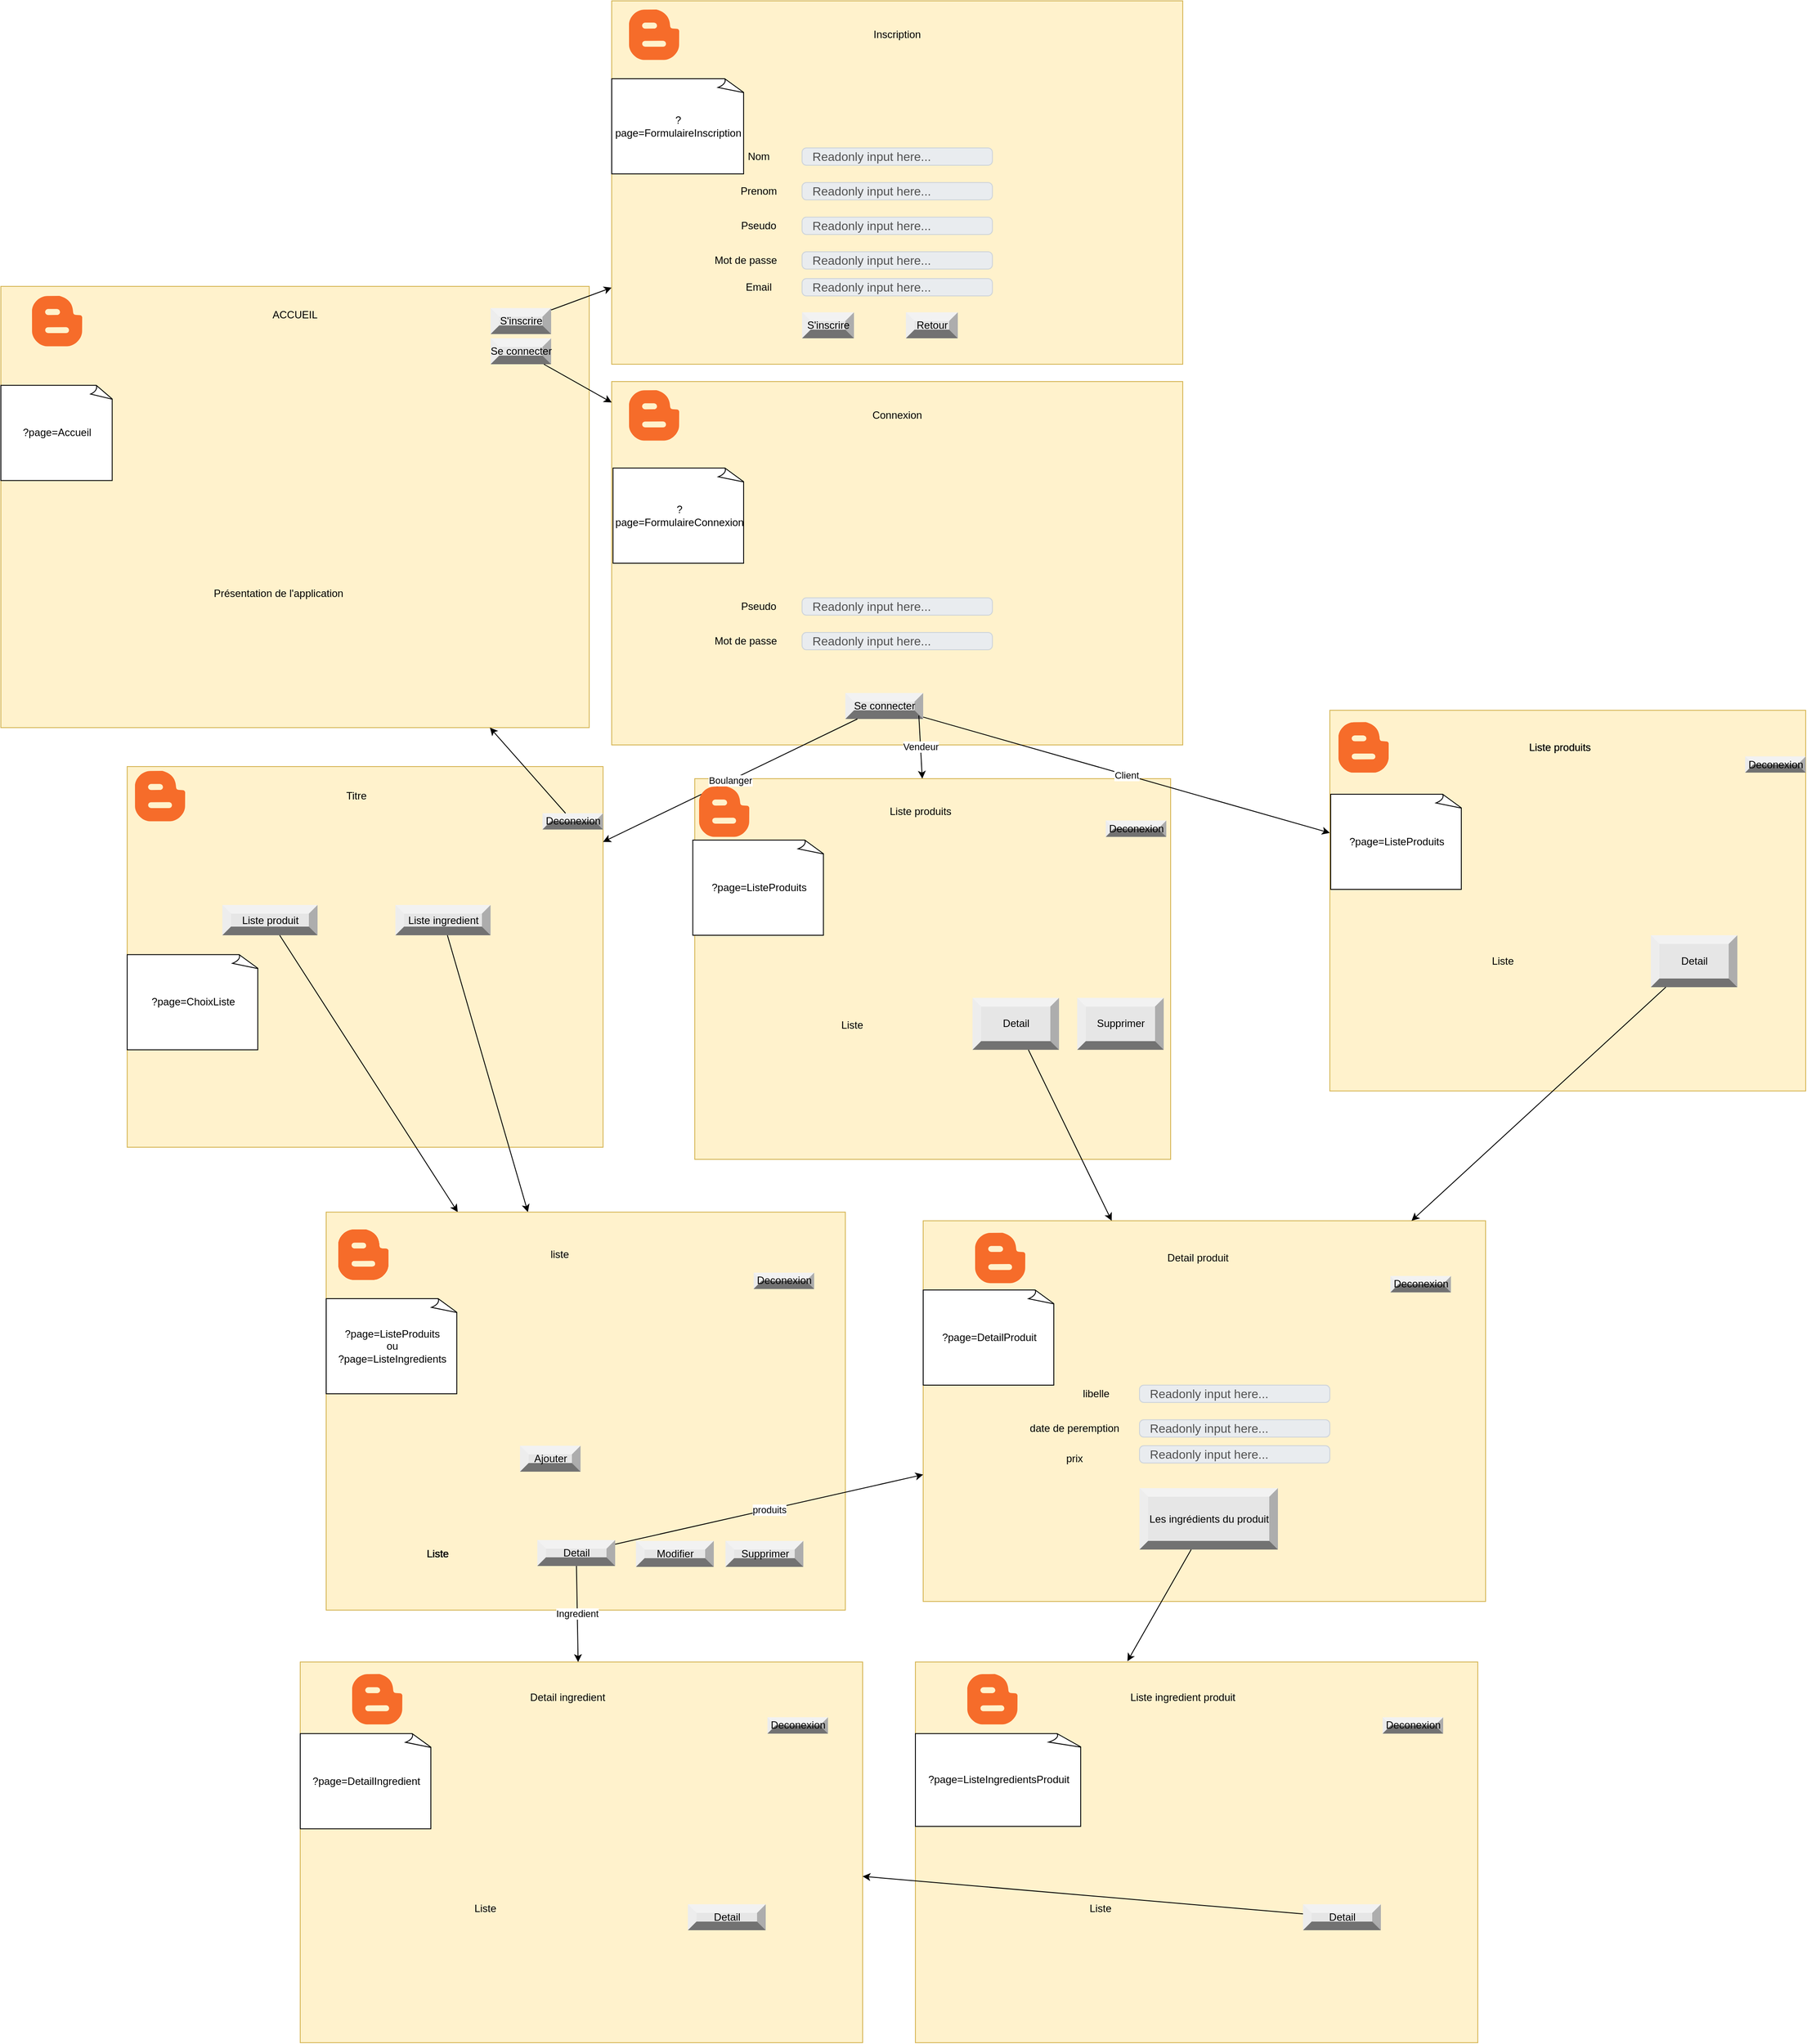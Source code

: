 <mxfile version="13.10.5"><diagram id="WcU_igJ47kIQhb02XPAl" name="Page-1"><mxGraphModel dx="865" dy="479" grid="1" gridSize="10" guides="1" tooltips="1" connect="1" arrows="1" fold="1" page="1" pageScale="1" pageWidth="827" pageHeight="1169" math="0" shadow="0"><root><mxCell id="0"/><mxCell id="1" parent="0"/><mxCell id="7FeP2VqmiO-ZSlt4aTHk-1" value="" style="rounded=0;whiteSpace=wrap;html=1;fillColor=#fff2cc;strokeColor=#d6b656;" vertex="1" parent="1"><mxGeometry x="330" y="670" width="680" height="510" as="geometry"/></mxCell><mxCell id="7FeP2VqmiO-ZSlt4aTHk-2" value="&lt;div&gt;ACCUEIL&lt;/div&gt;&lt;div&gt;&lt;br&gt;&lt;/div&gt;" style="text;html=1;strokeColor=none;fillColor=none;align=center;verticalAlign=middle;whiteSpace=wrap;rounded=0;" vertex="1" parent="1"><mxGeometry x="610" y="690" width="120" height="40" as="geometry"/></mxCell><mxCell id="7FeP2VqmiO-ZSlt4aTHk-3" value="" style="dashed=0;outlineConnect=0;html=1;align=center;labelPosition=center;verticalLabelPosition=bottom;verticalAlign=top;shape=mxgraph.weblogos.blogger;fillColor=#F66C2A;strokeColor=none" vertex="1" parent="1"><mxGeometry x="366" y="681" width="58" height="58.2" as="geometry"/></mxCell><mxCell id="7FeP2VqmiO-ZSlt4aTHk-4" value="&lt;div&gt;S'inscrire&lt;/div&gt;" style="labelPosition=center;verticalLabelPosition=middle;align=center;html=1;shape=mxgraph.basic.shaded_button;dx=10;fillColor=#E6E6E6;strokeColor=none;" vertex="1" parent="1"><mxGeometry x="896" y="695.1" width="70" height="30" as="geometry"/></mxCell><mxCell id="7FeP2VqmiO-ZSlt4aTHk-5" value="&lt;div&gt;Se connecter&lt;/div&gt;" style="labelPosition=center;verticalLabelPosition=middle;align=center;html=1;shape=mxgraph.basic.shaded_button;dx=10;fillColor=#E6E6E6;strokeColor=none;" vertex="1" parent="1"><mxGeometry x="896" y="730" width="70" height="30" as="geometry"/></mxCell><mxCell id="7FeP2VqmiO-ZSlt4aTHk-6" value="&lt;div&gt;Présentation de l'application&lt;/div&gt;" style="text;html=1;strokeColor=none;fillColor=none;align=center;verticalAlign=middle;whiteSpace=wrap;rounded=0;" vertex="1" parent="1"><mxGeometry x="396" y="900" width="510" height="250" as="geometry"/></mxCell><mxCell id="7FeP2VqmiO-ZSlt4aTHk-7" value="" style="endArrow=classic;html=1;" edge="1" parent="1" source="7FeP2VqmiO-ZSlt4aTHk-4" target="7FeP2VqmiO-ZSlt4aTHk-8"><mxGeometry width="50" height="50" relative="1" as="geometry"><mxPoint x="646" y="700" as="sourcePoint"/><mxPoint x="1096" y="560" as="targetPoint"/></mxGeometry></mxCell><mxCell id="7FeP2VqmiO-ZSlt4aTHk-8" value="" style="rounded=0;whiteSpace=wrap;html=1;fillColor=#fff2cc;strokeColor=#d6b656;" vertex="1" parent="1"><mxGeometry x="1036" y="340" width="660" height="420" as="geometry"/></mxCell><mxCell id="7FeP2VqmiO-ZSlt4aTHk-9" value="" style="dashed=0;outlineConnect=0;html=1;align=center;labelPosition=center;verticalLabelPosition=bottom;verticalAlign=top;shape=mxgraph.weblogos.blogger;fillColor=#F66C2A;strokeColor=none" vertex="1" parent="1"><mxGeometry x="1056" y="350" width="58" height="58.2" as="geometry"/></mxCell><mxCell id="7FeP2VqmiO-ZSlt4aTHk-10" value="Inscription" style="text;html=1;strokeColor=none;fillColor=none;align=center;verticalAlign=middle;whiteSpace=wrap;rounded=0;" vertex="1" parent="1"><mxGeometry x="1306" y="359.1" width="120" height="40" as="geometry"/></mxCell><mxCell id="7FeP2VqmiO-ZSlt4aTHk-11" value="Readonly input here..." style="html=1;shadow=0;dashed=0;shape=mxgraph.bootstrap.rrect;rSize=5;strokeColor=#CED4DA;strokeWidth=1;fillColor=#E9ECEF;fontColor=#505050;whiteSpace=wrap;align=left;verticalAlign=middle;spacingLeft=10;fontSize=14;" vertex="1" parent="1"><mxGeometry x="1256" y="510" width="220" height="20" as="geometry"/></mxCell><mxCell id="7FeP2VqmiO-ZSlt4aTHk-12" value="Readonly input here..." style="html=1;shadow=0;dashed=0;shape=mxgraph.bootstrap.rrect;rSize=5;strokeColor=#CED4DA;strokeWidth=1;fillColor=#E9ECEF;fontColor=#505050;whiteSpace=wrap;align=left;verticalAlign=middle;spacingLeft=10;fontSize=14;" vertex="1" parent="1"><mxGeometry x="1256" y="550" width="220" height="20" as="geometry"/></mxCell><mxCell id="7FeP2VqmiO-ZSlt4aTHk-13" value="Readonly input here..." style="html=1;shadow=0;dashed=0;shape=mxgraph.bootstrap.rrect;rSize=5;strokeColor=#CED4DA;strokeWidth=1;fillColor=#E9ECEF;fontColor=#505050;whiteSpace=wrap;align=left;verticalAlign=middle;spacingLeft=10;fontSize=14;" vertex="1" parent="1"><mxGeometry x="1256" y="590" width="220" height="20" as="geometry"/></mxCell><mxCell id="7FeP2VqmiO-ZSlt4aTHk-14" value="Nom" style="text;html=1;strokeColor=none;fillColor=none;align=center;verticalAlign=middle;whiteSpace=wrap;rounded=0;" vertex="1" parent="1"><mxGeometry x="1186" y="510" width="40" height="20" as="geometry"/></mxCell><mxCell id="7FeP2VqmiO-ZSlt4aTHk-15" value="Prenom" style="text;html=1;strokeColor=none;fillColor=none;align=center;verticalAlign=middle;whiteSpace=wrap;rounded=0;" vertex="1" parent="1"><mxGeometry x="1186" y="550" width="40" height="20" as="geometry"/></mxCell><mxCell id="7FeP2VqmiO-ZSlt4aTHk-16" value="Pseudo" style="text;html=1;strokeColor=none;fillColor=none;align=center;verticalAlign=middle;whiteSpace=wrap;rounded=0;" vertex="1" parent="1"><mxGeometry x="1186" y="590" width="40" height="20" as="geometry"/></mxCell><mxCell id="7FeP2VqmiO-ZSlt4aTHk-17" value="Readonly input here..." style="html=1;shadow=0;dashed=0;shape=mxgraph.bootstrap.rrect;rSize=5;strokeColor=#CED4DA;strokeWidth=1;fillColor=#E9ECEF;fontColor=#505050;whiteSpace=wrap;align=left;verticalAlign=middle;spacingLeft=10;fontSize=14;" vertex="1" parent="1"><mxGeometry x="1256" y="661" width="220" height="20" as="geometry"/></mxCell><mxCell id="7FeP2VqmiO-ZSlt4aTHk-18" value="Email" style="text;html=1;strokeColor=none;fillColor=none;align=center;verticalAlign=middle;whiteSpace=wrap;rounded=0;" vertex="1" parent="1"><mxGeometry x="1186" y="661" width="40" height="20" as="geometry"/></mxCell><mxCell id="7FeP2VqmiO-ZSlt4aTHk-19" value="Readonly input here..." style="html=1;shadow=0;dashed=0;shape=mxgraph.bootstrap.rrect;rSize=5;strokeColor=#CED4DA;strokeWidth=1;fillColor=#E9ECEF;fontColor=#505050;whiteSpace=wrap;align=left;verticalAlign=middle;spacingLeft=10;fontSize=14;" vertex="1" parent="1"><mxGeometry x="1256" y="630" width="220" height="20" as="geometry"/></mxCell><mxCell id="7FeP2VqmiO-ZSlt4aTHk-20" value="&lt;div&gt;Mot de passe&lt;/div&gt;" style="text;html=1;strokeColor=none;fillColor=none;align=center;verticalAlign=middle;whiteSpace=wrap;rounded=0;" vertex="1" parent="1"><mxGeometry x="1146" y="630" width="90" height="20" as="geometry"/></mxCell><mxCell id="7FeP2VqmiO-ZSlt4aTHk-21" value="" style="shape=image;html=1;verticalAlign=top;verticalLabelPosition=bottom;labelBackgroundColor=#ffffff;imageAspect=0;aspect=fixed;image=https://cdn1.iconfinder.com/data/icons/ensign-11/512/273_Ensign_Flag_Nation_kingdom-128.png" vertex="1" parent="1"><mxGeometry x="796" y="667.1" width="58" height="58" as="geometry"/></mxCell><mxCell id="7FeP2VqmiO-ZSlt4aTHk-22" value="" style="shape=image;html=1;verticalAlign=top;verticalLabelPosition=bottom;labelBackgroundColor=#ffffff;imageAspect=0;aspect=fixed;image=https://cdn2.iconfinder.com/data/icons/world-flag-icons/128/Flag_of_France.png" vertex="1" parent="1"><mxGeometry x="801" y="718.5" width="53" height="53" as="geometry"/></mxCell><mxCell id="7FeP2VqmiO-ZSlt4aTHk-23" value="" style="shape=image;html=1;verticalAlign=top;verticalLabelPosition=bottom;labelBackgroundColor=#ffffff;imageAspect=0;aspect=fixed;image=https://cdn1.iconfinder.com/data/icons/ensign-11/512/273_Ensign_Flag_Nation_kingdom-128.png" vertex="1" parent="1"><mxGeometry x="1596" y="350" width="58" height="58" as="geometry"/></mxCell><mxCell id="7FeP2VqmiO-ZSlt4aTHk-24" value="" style="shape=image;html=1;verticalAlign=top;verticalLabelPosition=bottom;labelBackgroundColor=#ffffff;imageAspect=0;aspect=fixed;image=https://cdn2.iconfinder.com/data/icons/world-flag-icons/128/Flag_of_France.png" vertex="1" parent="1"><mxGeometry x="1601" y="401.4" width="53" height="53" as="geometry"/></mxCell><mxCell id="7FeP2VqmiO-ZSlt4aTHk-25" value="" style="rounded=0;whiteSpace=wrap;html=1;fillColor=#fff2cc;strokeColor=#d6b656;" vertex="1" parent="1"><mxGeometry x="1036" y="780" width="660" height="420" as="geometry"/></mxCell><mxCell id="7FeP2VqmiO-ZSlt4aTHk-26" value="" style="dashed=0;outlineConnect=0;html=1;align=center;labelPosition=center;verticalLabelPosition=bottom;verticalAlign=top;shape=mxgraph.weblogos.blogger;fillColor=#F66C2A;strokeColor=none" vertex="1" parent="1"><mxGeometry x="1056" y="790" width="58" height="58.2" as="geometry"/></mxCell><mxCell id="7FeP2VqmiO-ZSlt4aTHk-27" value="Connexion" style="text;html=1;strokeColor=none;fillColor=none;align=center;verticalAlign=middle;whiteSpace=wrap;rounded=0;" vertex="1" parent="1"><mxGeometry x="1306" y="799.1" width="120" height="40" as="geometry"/></mxCell><mxCell id="7FeP2VqmiO-ZSlt4aTHk-28" value="Readonly input here..." style="html=1;shadow=0;dashed=0;shape=mxgraph.bootstrap.rrect;rSize=5;strokeColor=#CED4DA;strokeWidth=1;fillColor=#E9ECEF;fontColor=#505050;whiteSpace=wrap;align=left;verticalAlign=middle;spacingLeft=10;fontSize=14;" vertex="1" parent="1"><mxGeometry x="1256" y="1030" width="220" height="20" as="geometry"/></mxCell><mxCell id="7FeP2VqmiO-ZSlt4aTHk-29" value="Pseudo" style="text;html=1;strokeColor=none;fillColor=none;align=center;verticalAlign=middle;whiteSpace=wrap;rounded=0;" vertex="1" parent="1"><mxGeometry x="1186" y="1030" width="40" height="20" as="geometry"/></mxCell><mxCell id="7FeP2VqmiO-ZSlt4aTHk-30" value="Readonly input here..." style="html=1;shadow=0;dashed=0;shape=mxgraph.bootstrap.rrect;rSize=5;strokeColor=#CED4DA;strokeWidth=1;fillColor=#E9ECEF;fontColor=#505050;whiteSpace=wrap;align=left;verticalAlign=middle;spacingLeft=10;fontSize=14;" vertex="1" parent="1"><mxGeometry x="1256" y="1070" width="220" height="20" as="geometry"/></mxCell><mxCell id="7FeP2VqmiO-ZSlt4aTHk-31" value="&lt;div&gt;Mot de passe&lt;/div&gt;" style="text;html=1;strokeColor=none;fillColor=none;align=center;verticalAlign=middle;whiteSpace=wrap;rounded=0;" vertex="1" parent="1"><mxGeometry x="1146" y="1070" width="90" height="20" as="geometry"/></mxCell><mxCell id="7FeP2VqmiO-ZSlt4aTHk-32" value="" style="shape=image;html=1;verticalAlign=top;verticalLabelPosition=bottom;labelBackgroundColor=#ffffff;imageAspect=0;aspect=fixed;image=https://cdn1.iconfinder.com/data/icons/ensign-11/512/273_Ensign_Flag_Nation_kingdom-128.png" vertex="1" parent="1"><mxGeometry x="1596" y="790" width="58" height="58" as="geometry"/></mxCell><mxCell id="7FeP2VqmiO-ZSlt4aTHk-33" value="" style="shape=image;html=1;verticalAlign=top;verticalLabelPosition=bottom;labelBackgroundColor=#ffffff;imageAspect=0;aspect=fixed;image=https://cdn2.iconfinder.com/data/icons/world-flag-icons/128/Flag_of_France.png" vertex="1" parent="1"><mxGeometry x="1601" y="841.4" width="53" height="53" as="geometry"/></mxCell><mxCell id="7FeP2VqmiO-ZSlt4aTHk-34" value="" style="endArrow=classic;html=1;" edge="1" parent="1" source="7FeP2VqmiO-ZSlt4aTHk-5" target="7FeP2VqmiO-ZSlt4aTHk-25"><mxGeometry width="50" height="50" relative="1" as="geometry"><mxPoint x="1256" y="770" as="sourcePoint"/><mxPoint x="1306" y="720" as="targetPoint"/></mxGeometry></mxCell><mxCell id="7FeP2VqmiO-ZSlt4aTHk-35" value="&lt;div&gt;S'inscrire&lt;/div&gt;" style="labelPosition=center;verticalLabelPosition=middle;align=center;html=1;shape=mxgraph.basic.shaded_button;dx=10;fillColor=#E6E6E6;strokeColor=none;" vertex="1" parent="1"><mxGeometry x="1256" y="700" width="60" height="30" as="geometry"/></mxCell><mxCell id="7FeP2VqmiO-ZSlt4aTHk-36" value="&lt;div&gt;Retour&lt;/div&gt;" style="labelPosition=center;verticalLabelPosition=middle;align=center;html=1;shape=mxgraph.basic.shaded_button;dx=10;fillColor=#E6E6E6;strokeColor=none;" vertex="1" parent="1"><mxGeometry x="1376" y="700" width="60" height="30" as="geometry"/></mxCell><mxCell id="7FeP2VqmiO-ZSlt4aTHk-37" value="&lt;div&gt;Se connecter&lt;/div&gt;" style="labelPosition=center;verticalLabelPosition=middle;align=center;html=1;shape=mxgraph.basic.shaded_button;dx=10;fillColor=#E6E6E6;strokeColor=none;" vertex="1" parent="1"><mxGeometry x="1306" y="1140" width="90" height="30" as="geometry"/></mxCell><mxCell id="7FeP2VqmiO-ZSlt4aTHk-38" value="" style="rounded=0;whiteSpace=wrap;html=1;fillColor=#fff2cc;strokeColor=#d6b656;" vertex="1" parent="1"><mxGeometry x="476" y="1225" width="550" height="440" as="geometry"/></mxCell><mxCell id="7FeP2VqmiO-ZSlt4aTHk-39" value="" style="rounded=0;whiteSpace=wrap;html=1;fillColor=#fff2cc;strokeColor=#d6b656;" vertex="1" parent="1"><mxGeometry x="1866" y="1160" width="550" height="440" as="geometry"/></mxCell><mxCell id="7FeP2VqmiO-ZSlt4aTHk-40" value="" style="rounded=0;whiteSpace=wrap;html=1;fillColor=#fff2cc;strokeColor=#d6b656;" vertex="1" parent="1"><mxGeometry x="1132" y="1239" width="550" height="440" as="geometry"/></mxCell><mxCell id="7FeP2VqmiO-ZSlt4aTHk-41" value="&lt;div&gt;Boulanger&lt;/div&gt;" style="endArrow=classic;html=1;" edge="1" parent="1" source="7FeP2VqmiO-ZSlt4aTHk-37" target="7FeP2VqmiO-ZSlt4aTHk-38"><mxGeometry width="50" height="50" relative="1" as="geometry"><mxPoint x="1146" y="1360" as="sourcePoint"/><mxPoint x="1196" y="1310" as="targetPoint"/></mxGeometry></mxCell><mxCell id="7FeP2VqmiO-ZSlt4aTHk-42" value="Client" style="endArrow=classic;html=1;" edge="1" parent="1" source="7FeP2VqmiO-ZSlt4aTHk-37" target="7FeP2VqmiO-ZSlt4aTHk-39"><mxGeometry width="50" height="50" relative="1" as="geometry"><mxPoint x="1146" y="1360" as="sourcePoint"/><mxPoint x="1196" y="1310" as="targetPoint"/></mxGeometry></mxCell><mxCell id="7FeP2VqmiO-ZSlt4aTHk-43" value="&lt;div&gt;Vendeur&lt;/div&gt;" style="endArrow=classic;html=1;exitX=0.944;exitY=0.867;exitDx=0;exitDy=0;exitPerimeter=0;" edge="1" parent="1" source="7FeP2VqmiO-ZSlt4aTHk-37" target="7FeP2VqmiO-ZSlt4aTHk-40"><mxGeometry width="50" height="50" relative="1" as="geometry"><mxPoint x="1616" y="1360" as="sourcePoint"/><mxPoint x="1666" y="1310" as="targetPoint"/></mxGeometry></mxCell><mxCell id="7FeP2VqmiO-ZSlt4aTHk-44" value="" style="dashed=0;outlineConnect=0;html=1;align=center;labelPosition=center;verticalLabelPosition=bottom;verticalAlign=top;shape=mxgraph.weblogos.blogger;fillColor=#F66C2A;strokeColor=none" vertex="1" parent="1"><mxGeometry x="485" y="1230" width="58" height="58.2" as="geometry"/></mxCell><mxCell id="7FeP2VqmiO-ZSlt4aTHk-45" value="&lt;div&gt;Titre&lt;/div&gt;" style="text;html=1;strokeColor=none;fillColor=none;align=center;verticalAlign=middle;whiteSpace=wrap;rounded=0;" vertex="1" parent="1"><mxGeometry x="681" y="1239" width="120" height="40" as="geometry"/></mxCell><mxCell id="7FeP2VqmiO-ZSlt4aTHk-46" value="" style="shape=image;html=1;verticalAlign=top;verticalLabelPosition=bottom;labelBackgroundColor=#ffffff;imageAspect=0;aspect=fixed;image=https://cdn1.iconfinder.com/data/icons/ensign-11/512/273_Ensign_Flag_Nation_kingdom-128.png" vertex="1" parent="1"><mxGeometry x="908" y="1225" width="58" height="58" as="geometry"/></mxCell><mxCell id="7FeP2VqmiO-ZSlt4aTHk-47" value="" style="shape=image;html=1;verticalAlign=top;verticalLabelPosition=bottom;labelBackgroundColor=#ffffff;imageAspect=0;aspect=fixed;image=https://cdn2.iconfinder.com/data/icons/world-flag-icons/128/Flag_of_France.png" vertex="1" parent="1"><mxGeometry x="910.5" y="1288.2" width="53" height="53" as="geometry"/></mxCell><mxCell id="7FeP2VqmiO-ZSlt4aTHk-48" value="&lt;div&gt;Liste produit&lt;/div&gt;" style="labelPosition=center;verticalLabelPosition=middle;align=center;html=1;shape=mxgraph.basic.shaded_button;dx=10;fillColor=#E6E6E6;strokeColor=none;" vertex="1" parent="1"><mxGeometry x="586" y="1385" width="110" height="35" as="geometry"/></mxCell><mxCell id="7FeP2VqmiO-ZSlt4aTHk-49" value="&lt;div&gt;Liste ingredient&lt;br&gt;&lt;/div&gt;" style="labelPosition=center;verticalLabelPosition=middle;align=center;html=1;shape=mxgraph.basic.shaded_button;dx=10;fillColor=#E6E6E6;strokeColor=none;" vertex="1" parent="1"><mxGeometry x="786" y="1385" width="110" height="35" as="geometry"/></mxCell><mxCell id="7FeP2VqmiO-ZSlt4aTHk-50" value="" style="endArrow=classic;html=1;" edge="1" parent="1" source="7FeP2VqmiO-ZSlt4aTHk-48" target="7FeP2VqmiO-ZSlt4aTHk-52"><mxGeometry width="50" height="50" relative="1" as="geometry"><mxPoint x="566" y="1540" as="sourcePoint"/><mxPoint x="366" y="1710" as="targetPoint"/></mxGeometry></mxCell><mxCell id="7FeP2VqmiO-ZSlt4aTHk-51" value="" style="endArrow=classic;html=1;" edge="1" parent="1" source="7FeP2VqmiO-ZSlt4aTHk-49" target="7FeP2VqmiO-ZSlt4aTHk-52"><mxGeometry width="50" height="50" relative="1" as="geometry"><mxPoint x="566" y="1540" as="sourcePoint"/><mxPoint x="806" y="1750" as="targetPoint"/></mxGeometry></mxCell><mxCell id="7FeP2VqmiO-ZSlt4aTHk-52" value="" style="rounded=0;whiteSpace=wrap;html=1;fillColor=#fff2cc;strokeColor=#d6b656;" vertex="1" parent="1"><mxGeometry x="706" y="1740" width="600" height="460" as="geometry"/></mxCell><mxCell id="7FeP2VqmiO-ZSlt4aTHk-53" value="" style="dashed=0;outlineConnect=0;html=1;align=center;labelPosition=center;verticalLabelPosition=bottom;verticalAlign=top;shape=mxgraph.weblogos.blogger;fillColor=#F66C2A;strokeColor=none" vertex="1" parent="1"><mxGeometry x="720" y="1760" width="58" height="58.2" as="geometry"/></mxCell><mxCell id="7FeP2VqmiO-ZSlt4aTHk-54" value="&lt;div&gt;liste&lt;/div&gt;" style="text;html=1;strokeColor=none;fillColor=none;align=center;verticalAlign=middle;whiteSpace=wrap;rounded=0;" vertex="1" parent="1"><mxGeometry x="916" y="1769" width="120" height="40" as="geometry"/></mxCell><mxCell id="7FeP2VqmiO-ZSlt4aTHk-55" value="" style="shape=image;html=1;verticalAlign=top;verticalLabelPosition=bottom;labelBackgroundColor=#ffffff;imageAspect=0;aspect=fixed;image=https://cdn1.iconfinder.com/data/icons/ensign-11/512/273_Ensign_Flag_Nation_kingdom-128.png" vertex="1" parent="1"><mxGeometry x="1140" y="1760" width="58" height="58" as="geometry"/></mxCell><mxCell id="7FeP2VqmiO-ZSlt4aTHk-56" value="" style="shape=image;html=1;verticalAlign=top;verticalLabelPosition=bottom;labelBackgroundColor=#ffffff;imageAspect=0;aspect=fixed;image=https://cdn2.iconfinder.com/data/icons/world-flag-icons/128/Flag_of_France.png" vertex="1" parent="1"><mxGeometry x="1137" y="1818" width="53" height="53" as="geometry"/></mxCell><mxCell id="7FeP2VqmiO-ZSlt4aTHk-57" value="Liste" style="text;html=1;strokeColor=none;fillColor=none;align=center;verticalAlign=middle;whiteSpace=wrap;rounded=0;" vertex="1" parent="1"><mxGeometry x="670" y="2030" width="330" height="210" as="geometry"/></mxCell><mxCell id="7FeP2VqmiO-ZSlt4aTHk-58" value="Ajouter" style="labelPosition=center;verticalLabelPosition=middle;align=center;html=1;shape=mxgraph.basic.shaded_button;dx=10;fillColor=#E6E6E6;strokeColor=none;" vertex="1" parent="1"><mxGeometry x="930" y="2010" width="70" height="30" as="geometry"/></mxCell><mxCell id="7FeP2VqmiO-ZSlt4aTHk-59" value="Detail" style="labelPosition=center;verticalLabelPosition=middle;align=center;html=1;shape=mxgraph.basic.shaded_button;dx=10;fillColor=#E6E6E6;strokeColor=none;" vertex="1" parent="1"><mxGeometry x="950" y="2119" width="90" height="30" as="geometry"/></mxCell><mxCell id="7FeP2VqmiO-ZSlt4aTHk-60" value="Supprimer" style="labelPosition=center;verticalLabelPosition=middle;align=center;html=1;shape=mxgraph.basic.shaded_button;dx=10;fillColor=#E6E6E6;strokeColor=none;" vertex="1" parent="1"><mxGeometry x="1167.5" y="2120" width="90" height="30" as="geometry"/></mxCell><mxCell id="7FeP2VqmiO-ZSlt4aTHk-61" value="Modifier" style="labelPosition=center;verticalLabelPosition=middle;align=center;html=1;shape=mxgraph.basic.shaded_button;dx=10;fillColor=#E6E6E6;strokeColor=none;" vertex="1" parent="1"><mxGeometry x="1064" y="2120" width="90" height="30" as="geometry"/></mxCell><mxCell id="7FeP2VqmiO-ZSlt4aTHk-62" value="" style="dashed=0;outlineConnect=0;html=1;align=center;labelPosition=center;verticalLabelPosition=bottom;verticalAlign=top;shape=mxgraph.weblogos.blogger;fillColor=#F66C2A;strokeColor=none" vertex="1" parent="1"><mxGeometry x="1876" y="1173.8" width="58" height="58.2" as="geometry"/></mxCell><mxCell id="7FeP2VqmiO-ZSlt4aTHk-63" value="Liste produits" style="text;html=1;strokeColor=none;fillColor=none;align=center;verticalAlign=middle;whiteSpace=wrap;rounded=0;" vertex="1" parent="1"><mxGeometry x="2072" y="1182.8" width="120" height="40" as="geometry"/></mxCell><mxCell id="7FeP2VqmiO-ZSlt4aTHk-64" value="" style="shape=image;html=1;verticalAlign=top;verticalLabelPosition=bottom;labelBackgroundColor=#ffffff;imageAspect=0;aspect=fixed;image=https://cdn1.iconfinder.com/data/icons/ensign-11/512/273_Ensign_Flag_Nation_kingdom-128.png" vertex="1" parent="1"><mxGeometry x="2284" y="1164.8" width="58" height="58" as="geometry"/></mxCell><mxCell id="7FeP2VqmiO-ZSlt4aTHk-65" value="" style="shape=image;html=1;verticalAlign=top;verticalLabelPosition=bottom;labelBackgroundColor=#ffffff;imageAspect=0;aspect=fixed;image=https://cdn2.iconfinder.com/data/icons/world-flag-icons/128/Flag_of_France.png" vertex="1" parent="1"><mxGeometry x="2289" y="1222.8" width="53" height="53" as="geometry"/></mxCell><mxCell id="7FeP2VqmiO-ZSlt4aTHk-66" value="Liste" style="text;html=1;strokeColor=none;fillColor=none;align=center;verticalAlign=middle;whiteSpace=wrap;rounded=0;" vertex="1" parent="1"><mxGeometry x="1866" y="1330" width="400" height="240" as="geometry"/></mxCell><mxCell id="7FeP2VqmiO-ZSlt4aTHk-67" value="Detail" style="labelPosition=center;verticalLabelPosition=middle;align=center;html=1;shape=mxgraph.basic.shaded_button;dx=10;fillColor=#E6E6E6;strokeColor=none;" vertex="1" parent="1"><mxGeometry x="2237" y="1420" width="100" height="60" as="geometry"/></mxCell><mxCell id="7FeP2VqmiO-ZSlt4aTHk-68" value="&lt;div&gt;Deconexion&lt;/div&gt;" style="labelPosition=center;verticalLabelPosition=middle;align=center;html=1;shape=mxgraph.basic.shaded_button;dx=10;fillColor=#E6E6E6;strokeColor=none;" vertex="1" parent="1"><mxGeometry x="2346" y="1213.2" width="70" height="18.8" as="geometry"/></mxCell><mxCell id="7FeP2VqmiO-ZSlt4aTHk-69" value="&lt;div&gt;Deconexion&lt;/div&gt;" style="labelPosition=center;verticalLabelPosition=middle;align=center;html=1;shape=mxgraph.basic.shaded_button;dx=10;fillColor=#E6E6E6;strokeColor=none;" vertex="1" parent="1"><mxGeometry x="956" y="1279" width="70" height="18.8" as="geometry"/></mxCell><mxCell id="7FeP2VqmiO-ZSlt4aTHk-70" value="&lt;div&gt;Deconexion&lt;/div&gt;" style="labelPosition=center;verticalLabelPosition=middle;align=center;html=1;shape=mxgraph.basic.shaded_button;dx=10;fillColor=#E6E6E6;strokeColor=none;" vertex="1" parent="1"><mxGeometry x="1200" y="1810" width="70" height="18.8" as="geometry"/></mxCell><mxCell id="7FeP2VqmiO-ZSlt4aTHk-71" value="" style="dashed=0;outlineConnect=0;html=1;align=center;labelPosition=center;verticalLabelPosition=bottom;verticalAlign=top;shape=mxgraph.weblogos.blogger;fillColor=#F66C2A;strokeColor=none" vertex="1" parent="1"><mxGeometry x="1876" y="1173.8" width="58" height="58.2" as="geometry"/></mxCell><mxCell id="7FeP2VqmiO-ZSlt4aTHk-72" value="Liste produits" style="text;html=1;strokeColor=none;fillColor=none;align=center;verticalAlign=middle;whiteSpace=wrap;rounded=0;" vertex="1" parent="1"><mxGeometry x="2072" y="1182.8" width="120" height="40" as="geometry"/></mxCell><mxCell id="7FeP2VqmiO-ZSlt4aTHk-73" value="" style="shape=image;html=1;verticalAlign=top;verticalLabelPosition=bottom;labelBackgroundColor=#ffffff;imageAspect=0;aspect=fixed;image=https://cdn1.iconfinder.com/data/icons/ensign-11/512/273_Ensign_Flag_Nation_kingdom-128.png" vertex="1" parent="1"><mxGeometry x="2284" y="1164.8" width="58" height="58" as="geometry"/></mxCell><mxCell id="7FeP2VqmiO-ZSlt4aTHk-74" value="" style="shape=image;html=1;verticalAlign=top;verticalLabelPosition=bottom;labelBackgroundColor=#ffffff;imageAspect=0;aspect=fixed;image=https://cdn2.iconfinder.com/data/icons/world-flag-icons/128/Flag_of_France.png" vertex="1" parent="1"><mxGeometry x="1550" y="1297.0" width="53" height="53" as="geometry"/></mxCell><mxCell id="7FeP2VqmiO-ZSlt4aTHk-75" value="&lt;div&gt;Deconexion&lt;/div&gt;" style="labelPosition=center;verticalLabelPosition=middle;align=center;html=1;shape=mxgraph.basic.shaded_button;dx=10;fillColor=#E6E6E6;strokeColor=none;" vertex="1" parent="1"><mxGeometry x="1607" y="1287.4" width="70" height="18.8" as="geometry"/></mxCell><mxCell id="7FeP2VqmiO-ZSlt4aTHk-76" value="" style="dashed=0;outlineConnect=0;html=1;align=center;labelPosition=center;verticalLabelPosition=bottom;verticalAlign=top;shape=mxgraph.weblogos.blogger;fillColor=#F66C2A;strokeColor=none" vertex="1" parent="1"><mxGeometry x="1137" y="1248" width="58" height="58.2" as="geometry"/></mxCell><mxCell id="7FeP2VqmiO-ZSlt4aTHk-77" value="Liste produits" style="text;html=1;strokeColor=none;fillColor=none;align=center;verticalAlign=middle;whiteSpace=wrap;rounded=0;" vertex="1" parent="1"><mxGeometry x="1333" y="1257" width="120" height="40" as="geometry"/></mxCell><mxCell id="7FeP2VqmiO-ZSlt4aTHk-78" value="" style="shape=image;html=1;verticalAlign=top;verticalLabelPosition=bottom;labelBackgroundColor=#ffffff;imageAspect=0;aspect=fixed;image=https://cdn1.iconfinder.com/data/icons/ensign-11/512/273_Ensign_Flag_Nation_kingdom-128.png" vertex="1" parent="1"><mxGeometry x="1545" y="1239" width="58" height="58" as="geometry"/></mxCell><mxCell id="7FeP2VqmiO-ZSlt4aTHk-79" value="Liste" style="text;html=1;strokeColor=none;fillColor=none;align=center;verticalAlign=middle;whiteSpace=wrap;rounded=0;" vertex="1" parent="1"><mxGeometry x="1114" y="1404" width="400" height="240" as="geometry"/></mxCell><mxCell id="7FeP2VqmiO-ZSlt4aTHk-80" value="Detail" style="labelPosition=center;verticalLabelPosition=middle;align=center;html=1;shape=mxgraph.basic.shaded_button;dx=10;fillColor=#E6E6E6;strokeColor=none;" vertex="1" parent="1"><mxGeometry x="1453" y="1492.4" width="100" height="60" as="geometry"/></mxCell><mxCell id="7FeP2VqmiO-ZSlt4aTHk-81" value="Supprimer" style="labelPosition=center;verticalLabelPosition=middle;align=center;html=1;shape=mxgraph.basic.shaded_button;dx=10;fillColor=#E6E6E6;strokeColor=none;" vertex="1" parent="1"><mxGeometry x="1574" y="1492.4" width="100" height="60" as="geometry"/></mxCell><mxCell id="7FeP2VqmiO-ZSlt4aTHk-82" value="" style="rounded=0;whiteSpace=wrap;html=1;fillColor=#fff2cc;strokeColor=#d6b656;" vertex="1" parent="1"><mxGeometry x="1396" y="1750" width="650" height="440" as="geometry"/></mxCell><mxCell id="7FeP2VqmiO-ZSlt4aTHk-83" value="Liste" style="text;html=1;strokeColor=none;fillColor=none;align=center;verticalAlign=middle;whiteSpace=wrap;rounded=0;" vertex="1" parent="1"><mxGeometry x="670" y="2030" width="330" height="210" as="geometry"/></mxCell><mxCell id="7FeP2VqmiO-ZSlt4aTHk-84" value="Ajouter" style="labelPosition=center;verticalLabelPosition=middle;align=center;html=1;shape=mxgraph.basic.shaded_button;dx=10;fillColor=#E6E6E6;strokeColor=none;" vertex="1" parent="1"><mxGeometry x="930" y="2010" width="70" height="30" as="geometry"/></mxCell><mxCell id="7FeP2VqmiO-ZSlt4aTHk-85" value="Liste" style="text;html=1;strokeColor=none;fillColor=none;align=center;verticalAlign=middle;whiteSpace=wrap;rounded=0;" vertex="1" parent="1"><mxGeometry x="670" y="2030" width="330" height="210" as="geometry"/></mxCell><mxCell id="7FeP2VqmiO-ZSlt4aTHk-86" value="Ajouter" style="labelPosition=center;verticalLabelPosition=middle;align=center;html=1;shape=mxgraph.basic.shaded_button;dx=10;fillColor=#E6E6E6;strokeColor=none;" vertex="1" parent="1"><mxGeometry x="930" y="2010" width="70" height="30" as="geometry"/></mxCell><mxCell id="7FeP2VqmiO-ZSlt4aTHk-87" value="Liste" style="text;html=1;strokeColor=none;fillColor=none;align=center;verticalAlign=middle;whiteSpace=wrap;rounded=0;" vertex="1" parent="1"><mxGeometry x="670" y="2030" width="330" height="210" as="geometry"/></mxCell><mxCell id="7FeP2VqmiO-ZSlt4aTHk-88" value="Ajouter" style="labelPosition=center;verticalLabelPosition=middle;align=center;html=1;shape=mxgraph.basic.shaded_button;dx=10;fillColor=#E6E6E6;strokeColor=none;" vertex="1" parent="1"><mxGeometry x="930" y="2010" width="70" height="30" as="geometry"/></mxCell><mxCell id="7FeP2VqmiO-ZSlt4aTHk-89" value="Liste" style="text;html=1;strokeColor=none;fillColor=none;align=center;verticalAlign=middle;whiteSpace=wrap;rounded=0;" vertex="1" parent="1"><mxGeometry x="670" y="2030" width="330" height="210" as="geometry"/></mxCell><mxCell id="7FeP2VqmiO-ZSlt4aTHk-90" value="Ajouter" style="labelPosition=center;verticalLabelPosition=middle;align=center;html=1;shape=mxgraph.basic.shaded_button;dx=10;fillColor=#E6E6E6;strokeColor=none;" vertex="1" parent="1"><mxGeometry x="930" y="2010" width="70" height="30" as="geometry"/></mxCell><mxCell id="7FeP2VqmiO-ZSlt4aTHk-91" value="" style="shape=image;html=1;verticalAlign=top;verticalLabelPosition=bottom;labelBackgroundColor=#ffffff;imageAspect=0;aspect=fixed;image=https://cdn1.iconfinder.com/data/icons/ensign-11/512/273_Ensign_Flag_Nation_kingdom-128.png" vertex="1" parent="1"><mxGeometry x="1140" y="1760" width="58" height="58" as="geometry"/></mxCell><mxCell id="7FeP2VqmiO-ZSlt4aTHk-92" value="" style="dashed=0;outlineConnect=0;html=1;align=center;labelPosition=center;verticalLabelPosition=bottom;verticalAlign=top;shape=mxgraph.weblogos.blogger;fillColor=#F66C2A;strokeColor=none" vertex="1" parent="1"><mxGeometry x="720" y="1760" width="58" height="58.2" as="geometry"/></mxCell><mxCell id="7FeP2VqmiO-ZSlt4aTHk-93" value="" style="shape=image;html=1;verticalAlign=top;verticalLabelPosition=bottom;labelBackgroundColor=#ffffff;imageAspect=0;aspect=fixed;image=https://cdn1.iconfinder.com/data/icons/ensign-11/512/273_Ensign_Flag_Nation_kingdom-128.png" vertex="1" parent="1"><mxGeometry x="1140" y="1760" width="58" height="58" as="geometry"/></mxCell><mxCell id="7FeP2VqmiO-ZSlt4aTHk-94" value="" style="dashed=0;outlineConnect=0;html=1;align=center;labelPosition=center;verticalLabelPosition=bottom;verticalAlign=top;shape=mxgraph.weblogos.blogger;fillColor=#F66C2A;strokeColor=none" vertex="1" parent="1"><mxGeometry x="720" y="1760" width="58" height="58.2" as="geometry"/></mxCell><mxCell id="7FeP2VqmiO-ZSlt4aTHk-95" value="&lt;div&gt;Deconexion&lt;/div&gt;" style="labelPosition=center;verticalLabelPosition=middle;align=center;html=1;shape=mxgraph.basic.shaded_button;dx=10;fillColor=#E6E6E6;strokeColor=none;" vertex="1" parent="1"><mxGeometry x="1200" y="1810" width="70" height="18.8" as="geometry"/></mxCell><mxCell id="7FeP2VqmiO-ZSlt4aTHk-96" value="" style="shape=image;html=1;verticalAlign=top;verticalLabelPosition=bottom;labelBackgroundColor=#ffffff;imageAspect=0;aspect=fixed;image=https://cdn2.iconfinder.com/data/icons/world-flag-icons/128/Flag_of_France.png" vertex="1" parent="1"><mxGeometry x="1137" y="1818" width="53" height="53" as="geometry"/></mxCell><mxCell id="7FeP2VqmiO-ZSlt4aTHk-97" value="&amp;nbsp;Detail produit" style="text;html=1;strokeColor=none;fillColor=none;align=center;verticalAlign=middle;whiteSpace=wrap;rounded=0;" vertex="1" parent="1"><mxGeometry x="1652" y="1772.9" width="120" height="40" as="geometry"/></mxCell><mxCell id="7FeP2VqmiO-ZSlt4aTHk-98" value="" style="shape=image;html=1;verticalAlign=top;verticalLabelPosition=bottom;labelBackgroundColor=#ffffff;imageAspect=0;aspect=fixed;image=https://cdn1.iconfinder.com/data/icons/ensign-11/512/273_Ensign_Flag_Nation_kingdom-128.png" vertex="1" parent="1"><mxGeometry x="1876" y="1763.9" width="58" height="58" as="geometry"/></mxCell><mxCell id="7FeP2VqmiO-ZSlt4aTHk-99" value="" style="dashed=0;outlineConnect=0;html=1;align=center;labelPosition=center;verticalLabelPosition=bottom;verticalAlign=top;shape=mxgraph.weblogos.blogger;fillColor=#F66C2A;strokeColor=none" vertex="1" parent="1"><mxGeometry x="1456" y="1763.9" width="58" height="58.2" as="geometry"/></mxCell><mxCell id="7FeP2VqmiO-ZSlt4aTHk-100" value="&lt;div&gt;Deconexion&lt;/div&gt;" style="labelPosition=center;verticalLabelPosition=middle;align=center;html=1;shape=mxgraph.basic.shaded_button;dx=10;fillColor=#E6E6E6;strokeColor=none;" vertex="1" parent="1"><mxGeometry x="1936" y="1813.9" width="70" height="18.8" as="geometry"/></mxCell><mxCell id="7FeP2VqmiO-ZSlt4aTHk-101" value="" style="shape=image;html=1;verticalAlign=top;verticalLabelPosition=bottom;labelBackgroundColor=#ffffff;imageAspect=0;aspect=fixed;image=https://cdn2.iconfinder.com/data/icons/world-flag-icons/128/Flag_of_France.png" vertex="1" parent="1"><mxGeometry x="1873" y="1821.9" width="53" height="53" as="geometry"/></mxCell><mxCell id="7FeP2VqmiO-ZSlt4aTHk-102" value="" style="endArrow=classic;html=1;" edge="1" parent="1" source="7FeP2VqmiO-ZSlt4aTHk-67" target="7FeP2VqmiO-ZSlt4aTHk-82"><mxGeometry width="50" height="50" relative="1" as="geometry"><mxPoint x="1906" y="1490" as="sourcePoint"/><mxPoint x="1956" y="1440" as="targetPoint"/></mxGeometry></mxCell><mxCell id="7FeP2VqmiO-ZSlt4aTHk-103" value="" style="endArrow=classic;html=1;" edge="1" parent="1" source="7FeP2VqmiO-ZSlt4aTHk-80" target="7FeP2VqmiO-ZSlt4aTHk-82"><mxGeometry width="50" height="50" relative="1" as="geometry"><mxPoint x="1596" y="1770" as="sourcePoint"/><mxPoint x="1646" y="1720" as="targetPoint"/></mxGeometry></mxCell><mxCell id="7FeP2VqmiO-ZSlt4aTHk-104" value="produits" style="endArrow=classic;html=1;" edge="1" parent="1" source="7FeP2VqmiO-ZSlt4aTHk-59" target="7FeP2VqmiO-ZSlt4aTHk-82"><mxGeometry width="50" height="50" relative="1" as="geometry"><mxPoint x="1246" y="2100" as="sourcePoint"/><mxPoint x="1296" y="2050" as="targetPoint"/></mxGeometry></mxCell><mxCell id="7FeP2VqmiO-ZSlt4aTHk-105" value="Readonly input here..." style="html=1;shadow=0;dashed=0;shape=mxgraph.bootstrap.rrect;rSize=5;strokeColor=#CED4DA;strokeWidth=1;fillColor=#E9ECEF;fontColor=#505050;whiteSpace=wrap;align=left;verticalAlign=middle;spacingLeft=10;fontSize=14;" vertex="1" parent="1"><mxGeometry x="1646" y="1940" width="220" height="20" as="geometry"/></mxCell><mxCell id="7FeP2VqmiO-ZSlt4aTHk-106" value="libelle" style="text;html=1;strokeColor=none;fillColor=none;align=center;verticalAlign=middle;whiteSpace=wrap;rounded=0;" vertex="1" parent="1"><mxGeometry x="1576" y="1940" width="40" height="20" as="geometry"/></mxCell><mxCell id="7FeP2VqmiO-ZSlt4aTHk-107" value="Readonly input here..." style="html=1;shadow=0;dashed=0;shape=mxgraph.bootstrap.rrect;rSize=5;strokeColor=#CED4DA;strokeWidth=1;fillColor=#E9ECEF;fontColor=#505050;whiteSpace=wrap;align=left;verticalAlign=middle;spacingLeft=10;fontSize=14;" vertex="1" parent="1"><mxGeometry x="1646" y="1980" width="220" height="20" as="geometry"/></mxCell><mxCell id="7FeP2VqmiO-ZSlt4aTHk-108" value="date de peremption" style="text;html=1;strokeColor=none;fillColor=none;align=center;verticalAlign=middle;whiteSpace=wrap;rounded=0;" vertex="1" parent="1"><mxGeometry x="1516" y="1980" width="110" height="20" as="geometry"/></mxCell><mxCell id="7FeP2VqmiO-ZSlt4aTHk-109" value="Readonly input here..." style="html=1;shadow=0;dashed=0;shape=mxgraph.bootstrap.rrect;rSize=5;strokeColor=#CED4DA;strokeWidth=1;fillColor=#E9ECEF;fontColor=#505050;whiteSpace=wrap;align=left;verticalAlign=middle;spacingLeft=10;fontSize=14;" vertex="1" parent="1"><mxGeometry x="1646" y="2010" width="220" height="20" as="geometry"/></mxCell><mxCell id="7FeP2VqmiO-ZSlt4aTHk-110" value="prix" style="text;html=1;strokeColor=none;fillColor=none;align=center;verticalAlign=middle;whiteSpace=wrap;rounded=0;" vertex="1" parent="1"><mxGeometry x="1516" y="2015" width="110" height="20" as="geometry"/></mxCell><mxCell id="7FeP2VqmiO-ZSlt4aTHk-111" value="Les ingrédients du produit" style="labelPosition=center;verticalLabelPosition=middle;align=center;html=1;shape=mxgraph.basic.shaded_button;dx=10;fillColor=#E6E6E6;strokeColor=none;" vertex="1" parent="1"><mxGeometry x="1646" y="2059" width="160" height="71" as="geometry"/></mxCell><mxCell id="7FeP2VqmiO-ZSlt4aTHk-112" value="" style="rounded=0;whiteSpace=wrap;html=1;fillColor=#fff2cc;strokeColor=#d6b656;" vertex="1" parent="1"><mxGeometry x="1387" y="2260" width="650" height="440" as="geometry"/></mxCell><mxCell id="7FeP2VqmiO-ZSlt4aTHk-113" value="&amp;nbsp;Liste ingredient produit" style="text;html=1;strokeColor=none;fillColor=none;align=center;verticalAlign=middle;whiteSpace=wrap;rounded=0;" vertex="1" parent="1"><mxGeometry x="1626" y="2282.9" width="137" height="37.1" as="geometry"/></mxCell><mxCell id="7FeP2VqmiO-ZSlt4aTHk-114" value="" style="shape=image;html=1;verticalAlign=top;verticalLabelPosition=bottom;labelBackgroundColor=#ffffff;imageAspect=0;aspect=fixed;image=https://cdn1.iconfinder.com/data/icons/ensign-11/512/273_Ensign_Flag_Nation_kingdom-128.png" vertex="1" parent="1"><mxGeometry x="1867" y="2273.9" width="58" height="58" as="geometry"/></mxCell><mxCell id="7FeP2VqmiO-ZSlt4aTHk-115" value="" style="dashed=0;outlineConnect=0;html=1;align=center;labelPosition=center;verticalLabelPosition=bottom;verticalAlign=top;shape=mxgraph.weblogos.blogger;fillColor=#F66C2A;strokeColor=none" vertex="1" parent="1"><mxGeometry x="1447" y="2273.9" width="58" height="58.2" as="geometry"/></mxCell><mxCell id="7FeP2VqmiO-ZSlt4aTHk-116" value="&lt;div&gt;Deconexion&lt;/div&gt;" style="labelPosition=center;verticalLabelPosition=middle;align=center;html=1;shape=mxgraph.basic.shaded_button;dx=10;fillColor=#E6E6E6;strokeColor=none;" vertex="1" parent="1"><mxGeometry x="1927" y="2323.9" width="70" height="18.8" as="geometry"/></mxCell><mxCell id="7FeP2VqmiO-ZSlt4aTHk-117" value="" style="shape=image;html=1;verticalAlign=top;verticalLabelPosition=bottom;labelBackgroundColor=#ffffff;imageAspect=0;aspect=fixed;image=https://cdn2.iconfinder.com/data/icons/world-flag-icons/128/Flag_of_France.png" vertex="1" parent="1"><mxGeometry x="1864" y="2331.9" width="53" height="53" as="geometry"/></mxCell><mxCell id="7FeP2VqmiO-ZSlt4aTHk-118" value="" style="endArrow=classic;html=1;entryX=0.377;entryY=-0.002;entryDx=0;entryDy=0;entryPerimeter=0;" edge="1" parent="1" source="7FeP2VqmiO-ZSlt4aTHk-111" target="7FeP2VqmiO-ZSlt4aTHk-112"><mxGeometry width="50" height="50" relative="1" as="geometry"><mxPoint x="1586" y="2320" as="sourcePoint"/><mxPoint x="1636" y="2270" as="targetPoint"/></mxGeometry></mxCell><mxCell id="7FeP2VqmiO-ZSlt4aTHk-119" value="Liste" style="text;html=1;strokeColor=none;fillColor=none;align=center;verticalAlign=middle;whiteSpace=wrap;rounded=0;" vertex="1" parent="1"><mxGeometry x="1476" y="2440" width="250" height="210" as="geometry"/></mxCell><mxCell id="7FeP2VqmiO-ZSlt4aTHk-120" value="Detail" style="labelPosition=center;verticalLabelPosition=middle;align=center;html=1;shape=mxgraph.basic.shaded_button;dx=10;fillColor=#E6E6E6;strokeColor=none;" vertex="1" parent="1"><mxGeometry x="1835" y="2540" width="90" height="30" as="geometry"/></mxCell><mxCell id="7FeP2VqmiO-ZSlt4aTHk-121" value="" style="rounded=0;whiteSpace=wrap;html=1;fillColor=#fff2cc;strokeColor=#d6b656;" vertex="1" parent="1"><mxGeometry x="676" y="2260" width="650" height="440" as="geometry"/></mxCell><mxCell id="7FeP2VqmiO-ZSlt4aTHk-122" value="&amp;nbsp;Detail ingredient" style="text;html=1;strokeColor=none;fillColor=none;align=center;verticalAlign=middle;whiteSpace=wrap;rounded=0;" vertex="1" parent="1"><mxGeometry x="915" y="2282.9" width="137" height="37.1" as="geometry"/></mxCell><mxCell id="7FeP2VqmiO-ZSlt4aTHk-123" value="" style="shape=image;html=1;verticalAlign=top;verticalLabelPosition=bottom;labelBackgroundColor=#ffffff;imageAspect=0;aspect=fixed;image=https://cdn1.iconfinder.com/data/icons/ensign-11/512/273_Ensign_Flag_Nation_kingdom-128.png" vertex="1" parent="1"><mxGeometry x="1156" y="2273.9" width="58" height="58" as="geometry"/></mxCell><mxCell id="7FeP2VqmiO-ZSlt4aTHk-124" value="" style="dashed=0;outlineConnect=0;html=1;align=center;labelPosition=center;verticalLabelPosition=bottom;verticalAlign=top;shape=mxgraph.weblogos.blogger;fillColor=#F66C2A;strokeColor=none" vertex="1" parent="1"><mxGeometry x="736" y="2273.9" width="58" height="58.2" as="geometry"/></mxCell><mxCell id="7FeP2VqmiO-ZSlt4aTHk-125" value="&lt;div&gt;Deconexion&lt;/div&gt;" style="labelPosition=center;verticalLabelPosition=middle;align=center;html=1;shape=mxgraph.basic.shaded_button;dx=10;fillColor=#E6E6E6;strokeColor=none;" vertex="1" parent="1"><mxGeometry x="1216" y="2323.9" width="70" height="18.8" as="geometry"/></mxCell><mxCell id="7FeP2VqmiO-ZSlt4aTHk-126" value="" style="shape=image;html=1;verticalAlign=top;verticalLabelPosition=bottom;labelBackgroundColor=#ffffff;imageAspect=0;aspect=fixed;image=https://cdn2.iconfinder.com/data/icons/world-flag-icons/128/Flag_of_France.png" vertex="1" parent="1"><mxGeometry x="1153" y="2331.9" width="53" height="53" as="geometry"/></mxCell><mxCell id="7FeP2VqmiO-ZSlt4aTHk-127" value="Liste" style="text;html=1;strokeColor=none;fillColor=none;align=center;verticalAlign=middle;whiteSpace=wrap;rounded=0;" vertex="1" parent="1"><mxGeometry x="765" y="2440" width="250" height="210" as="geometry"/></mxCell><mxCell id="7FeP2VqmiO-ZSlt4aTHk-128" value="Detail" style="labelPosition=center;verticalLabelPosition=middle;align=center;html=1;shape=mxgraph.basic.shaded_button;dx=10;fillColor=#E6E6E6;strokeColor=none;" vertex="1" parent="1"><mxGeometry x="1124" y="2540" width="90" height="30" as="geometry"/></mxCell><mxCell id="7FeP2VqmiO-ZSlt4aTHk-129" value="Ingredient" style="endArrow=classic;html=1;" edge="1" parent="1" source="7FeP2VqmiO-ZSlt4aTHk-59" target="7FeP2VqmiO-ZSlt4aTHk-121"><mxGeometry width="50" height="50" relative="1" as="geometry"><mxPoint x="1136" y="2440" as="sourcePoint"/><mxPoint x="1186" y="2390" as="targetPoint"/></mxGeometry></mxCell><mxCell id="7FeP2VqmiO-ZSlt4aTHk-130" value="" style="endArrow=classic;html=1;" edge="1" parent="1" source="7FeP2VqmiO-ZSlt4aTHk-120" target="7FeP2VqmiO-ZSlt4aTHk-121"><mxGeometry width="50" height="50" relative="1" as="geometry"><mxPoint x="1296" y="2390" as="sourcePoint"/><mxPoint x="1346" y="2340" as="targetPoint"/></mxGeometry></mxCell><mxCell id="7FeP2VqmiO-ZSlt4aTHk-131" value="" style="endArrow=classic;html=1;" edge="1" parent="1" source="7FeP2VqmiO-ZSlt4aTHk-69" target="7FeP2VqmiO-ZSlt4aTHk-1"><mxGeometry width="50" height="50" relative="1" as="geometry"><mxPoint x="1056" y="1290" as="sourcePoint"/><mxPoint x="1106" y="1240" as="targetPoint"/></mxGeometry></mxCell><mxCell id="7FeP2VqmiO-ZSlt4aTHk-133" value="?page=FormulaireInscription" style="whiteSpace=wrap;html=1;shape=mxgraph.basic.document" vertex="1" parent="1"><mxGeometry x="1036" y="430" width="154" height="110" as="geometry"/></mxCell><mxCell id="7FeP2VqmiO-ZSlt4aTHk-134" value="?page=FormulaireConnexion" style="whiteSpace=wrap;html=1;shape=mxgraph.basic.document" vertex="1" parent="1"><mxGeometry x="1037.5" y="880" width="152.5" height="110" as="geometry"/></mxCell><mxCell id="7FeP2VqmiO-ZSlt4aTHk-135" value="?page=Accueil" style="whiteSpace=wrap;html=1;shape=mxgraph.basic.document" vertex="1" parent="1"><mxGeometry x="330" y="784.4" width="130" height="110" as="geometry"/></mxCell><mxCell id="7FeP2VqmiO-ZSlt4aTHk-136" value="?page=ListeProduits" style="whiteSpace=wrap;html=1;shape=mxgraph.basic.document" vertex="1" parent="1"><mxGeometry x="1129.75" y="1310" width="152.5" height="110" as="geometry"/></mxCell><mxCell id="7FeP2VqmiO-ZSlt4aTHk-137" value="?page=ListeProduits" style="whiteSpace=wrap;html=1;shape=mxgraph.basic.document" vertex="1" parent="1"><mxGeometry x="1867" y="1257" width="152.5" height="110" as="geometry"/></mxCell><mxCell id="7FeP2VqmiO-ZSlt4aTHk-138" value="?page=ChoixListe" style="whiteSpace=wrap;html=1;shape=mxgraph.basic.document" vertex="1" parent="1"><mxGeometry x="476" y="1442.4" width="152.5" height="110" as="geometry"/></mxCell><mxCell id="7FeP2VqmiO-ZSlt4aTHk-139" value="&lt;div&gt;?page=ListeProduits&lt;/div&gt;&lt;div&gt;ou&lt;/div&gt;&lt;div&gt;?page=ListeIngredients&lt;br&gt;&lt;/div&gt;" style="whiteSpace=wrap;html=1;shape=mxgraph.basic.document" vertex="1" parent="1"><mxGeometry x="706" y="1840" width="152.5" height="110" as="geometry"/></mxCell><mxCell id="7FeP2VqmiO-ZSlt4aTHk-140" value="&lt;div&gt;?page=DetailProduit&lt;/div&gt;" style="whiteSpace=wrap;html=1;shape=mxgraph.basic.document" vertex="1" parent="1"><mxGeometry x="1396" y="1830" width="152.5" height="110" as="geometry"/></mxCell><mxCell id="7FeP2VqmiO-ZSlt4aTHk-141" value="&lt;div&gt;?page=ListeIngredientsProduit&lt;/div&gt;" style="whiteSpace=wrap;html=1;shape=mxgraph.basic.document" vertex="1" parent="1"><mxGeometry x="1387" y="2342.7" width="193" height="107.3" as="geometry"/></mxCell><mxCell id="7FeP2VqmiO-ZSlt4aTHk-142" value="&lt;div&gt;?page=DetailIngredient&lt;/div&gt;" style="whiteSpace=wrap;html=1;shape=mxgraph.basic.document" vertex="1" parent="1"><mxGeometry x="676" y="2342.7" width="152.5" height="110" as="geometry"/></mxCell></root></mxGraphModel></diagram></mxfile>